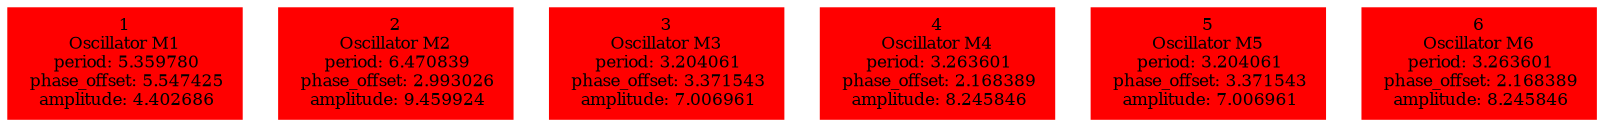  digraph g{ forcelabels=true;
1 [label=<1<BR />Oscillator M1<BR /> period: 5.359780<BR /> phase_offset: 5.547425<BR /> amplitude: 4.402686>, shape=box,color=red,style=filled,fontsize=8];2 [label=<2<BR />Oscillator M2<BR /> period: 6.470839<BR /> phase_offset: 2.993026<BR /> amplitude: 9.459924>, shape=box,color=red,style=filled,fontsize=8];3 [label=<3<BR />Oscillator M3<BR /> period: 3.204061<BR /> phase_offset: 3.371543<BR /> amplitude: 7.006961>, shape=box,color=red,style=filled,fontsize=8];4 [label=<4<BR />Oscillator M4<BR /> period: 3.263601<BR /> phase_offset: 2.168389<BR /> amplitude: 8.245846>, shape=box,color=red,style=filled,fontsize=8];5 [label=<5<BR />Oscillator M5<BR /> period: 3.204061<BR /> phase_offset: 3.371543<BR /> amplitude: 7.006961>, shape=box,color=red,style=filled,fontsize=8];6 [label=<6<BR />Oscillator M6<BR /> period: 3.263601<BR /> phase_offset: 2.168389<BR /> amplitude: 8.245846>, shape=box,color=red,style=filled,fontsize=8]; }
